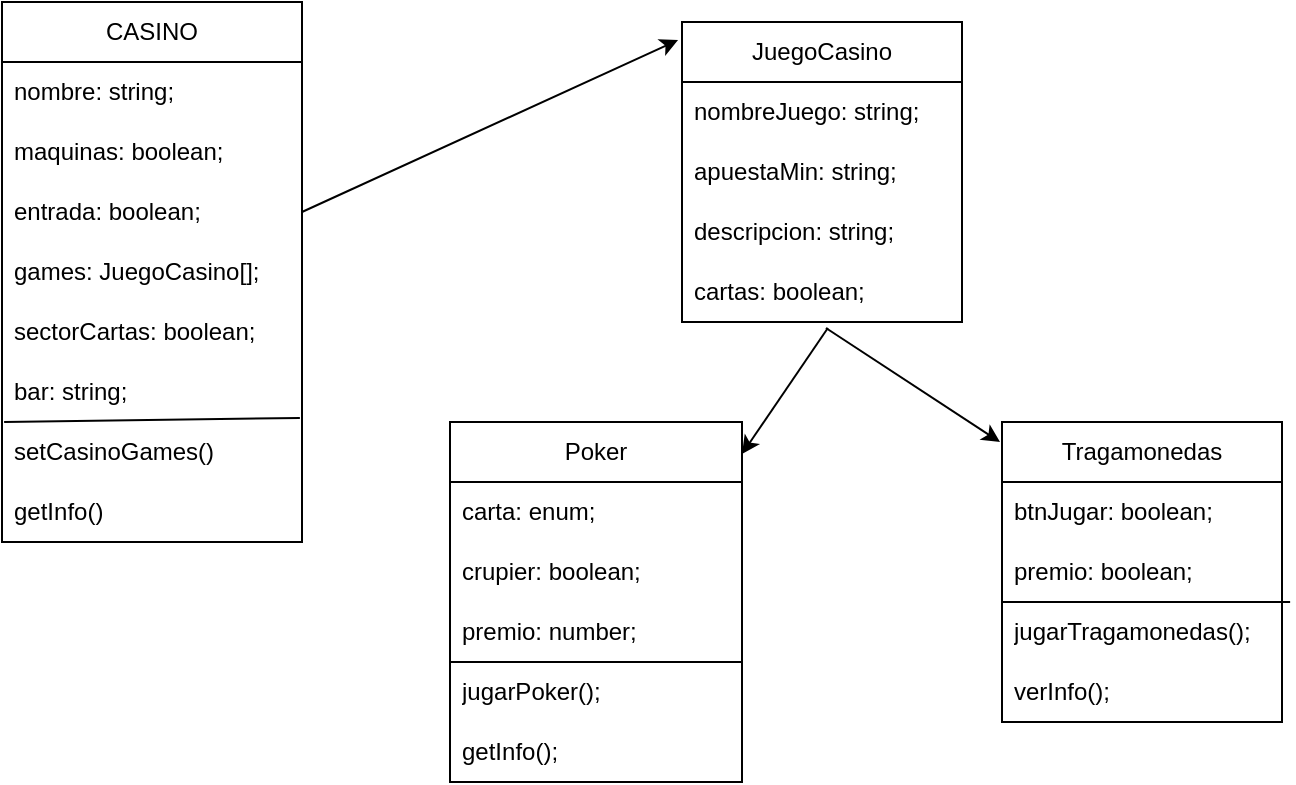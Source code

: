 <mxfile version="21.0.8" type="google"><diagram name="Página-1" id="2LXVm6Yb0fRM5qLS8iL_"><mxGraphModel grid="1" page="1" gridSize="10" guides="1" tooltips="1" connect="1" arrows="1" fold="1" pageScale="1" pageWidth="827" pageHeight="1169" math="0" shadow="0"><root><mxCell id="0"/><mxCell id="1" parent="0"/><mxCell id="Hm6eipct5yTfAVbPlkHb-1" value="CASINO" style="swimlane;fontStyle=0;childLayout=stackLayout;horizontal=1;startSize=30;horizontalStack=0;resizeParent=1;resizeParentMax=0;resizeLast=0;collapsible=1;marginBottom=0;whiteSpace=wrap;html=1;direction=east;" vertex="1" parent="1"><mxGeometry x="50" y="30" width="150" height="270" as="geometry"/></mxCell><mxCell id="Hm6eipct5yTfAVbPlkHb-2" value="nombre: string;" style="text;strokeColor=none;fillColor=none;align=left;verticalAlign=middle;spacingLeft=4;spacingRight=4;overflow=hidden;points=[[0,0.5],[1,0.5]];portConstraint=eastwest;rotatable=0;whiteSpace=wrap;html=1;" vertex="1" parent="Hm6eipct5yTfAVbPlkHb-1"><mxGeometry y="30" width="150" height="30" as="geometry"/></mxCell><mxCell id="Hm6eipct5yTfAVbPlkHb-3" value="maquinas: boolean;" style="text;strokeColor=none;fillColor=none;align=left;verticalAlign=middle;spacingLeft=4;spacingRight=4;overflow=hidden;points=[[0,0.5],[1,0.5]];portConstraint=eastwest;rotatable=0;whiteSpace=wrap;html=1;" vertex="1" parent="Hm6eipct5yTfAVbPlkHb-1"><mxGeometry y="60" width="150" height="30" as="geometry"/></mxCell><mxCell id="Hm6eipct5yTfAVbPlkHb-4" value="entrada: boolean;" style="text;strokeColor=none;fillColor=none;align=left;verticalAlign=middle;spacingLeft=4;spacingRight=4;overflow=hidden;points=[[0,0.5],[1,0.5]];portConstraint=eastwest;rotatable=0;whiteSpace=wrap;html=1;" vertex="1" parent="Hm6eipct5yTfAVbPlkHb-1"><mxGeometry y="90" width="150" height="30" as="geometry"/></mxCell><mxCell id="Hm6eipct5yTfAVbPlkHb-5" value="games: JuegoCasino[];" style="text;strokeColor=none;fillColor=none;align=left;verticalAlign=middle;spacingLeft=4;spacingRight=4;overflow=hidden;points=[[0,0.5],[1,0.5]];portConstraint=eastwest;rotatable=0;whiteSpace=wrap;html=1;" vertex="1" parent="Hm6eipct5yTfAVbPlkHb-1"><mxGeometry y="120" width="150" height="30" as="geometry"/></mxCell><mxCell id="Hm6eipct5yTfAVbPlkHb-6" value="sectorCartas: boolean;" style="text;strokeColor=none;fillColor=none;align=left;verticalAlign=middle;spacingLeft=4;spacingRight=4;overflow=hidden;points=[[0,0.5],[1,0.5]];portConstraint=eastwest;rotatable=0;whiteSpace=wrap;html=1;" vertex="1" parent="Hm6eipct5yTfAVbPlkHb-1"><mxGeometry y="150" width="150" height="30" as="geometry"/></mxCell><mxCell id="Hm6eipct5yTfAVbPlkHb-7" value="bar: string;" style="text;strokeColor=none;fillColor=none;align=left;verticalAlign=middle;spacingLeft=4;spacingRight=4;overflow=hidden;points=[[0,0.5],[1,0.5]];portConstraint=eastwest;rotatable=0;whiteSpace=wrap;html=1;" vertex="1" parent="Hm6eipct5yTfAVbPlkHb-1"><mxGeometry y="180" width="150" height="30" as="geometry"/></mxCell><mxCell id="Hm6eipct5yTfAVbPlkHb-11" value="" style="endArrow=none;html=1;rounded=0;exitX=0.007;exitY=0;exitDx=0;exitDy=0;exitPerimeter=0;entryX=0.993;entryY=-0.067;entryDx=0;entryDy=0;entryPerimeter=0;" edge="1" parent="Hm6eipct5yTfAVbPlkHb-1" source="Hm6eipct5yTfAVbPlkHb-9" target="Hm6eipct5yTfAVbPlkHb-9"><mxGeometry width="50" height="50" relative="1" as="geometry"><mxPoint x="40" y="230" as="sourcePoint"/><mxPoint x="90" y="180" as="targetPoint"/></mxGeometry></mxCell><mxCell id="Hm6eipct5yTfAVbPlkHb-9" value="setCasinoGames()" style="text;strokeColor=none;fillColor=none;align=left;verticalAlign=middle;spacingLeft=4;spacingRight=4;overflow=hidden;points=[[0,0.5],[1,0.5]];portConstraint=eastwest;rotatable=0;whiteSpace=wrap;html=1;" vertex="1" parent="Hm6eipct5yTfAVbPlkHb-1"><mxGeometry y="210" width="150" height="30" as="geometry"/></mxCell><mxCell id="Hm6eipct5yTfAVbPlkHb-8" value="getInfo()" style="text;strokeColor=none;fillColor=none;align=left;verticalAlign=middle;spacingLeft=4;spacingRight=4;overflow=hidden;points=[[0,0.5],[1,0.5]];portConstraint=eastwest;rotatable=0;whiteSpace=wrap;html=1;" vertex="1" parent="Hm6eipct5yTfAVbPlkHb-1"><mxGeometry y="240" width="150" height="30" as="geometry"/></mxCell><mxCell id="Hm6eipct5yTfAVbPlkHb-12" value="JuegoCasino" style="swimlane;fontStyle=0;childLayout=stackLayout;horizontal=1;startSize=30;horizontalStack=0;resizeParent=1;resizeParentMax=0;resizeLast=0;collapsible=1;marginBottom=0;whiteSpace=wrap;html=1;" vertex="1" parent="1"><mxGeometry x="390" y="40" width="140" height="150" as="geometry"/></mxCell><mxCell id="Hm6eipct5yTfAVbPlkHb-13" value="nombreJuego: string;" style="text;strokeColor=none;fillColor=none;align=left;verticalAlign=middle;spacingLeft=4;spacingRight=4;overflow=hidden;points=[[0,0.5],[1,0.5]];portConstraint=eastwest;rotatable=0;whiteSpace=wrap;html=1;" vertex="1" parent="Hm6eipct5yTfAVbPlkHb-12"><mxGeometry y="30" width="140" height="30" as="geometry"/></mxCell><mxCell id="Hm6eipct5yTfAVbPlkHb-14" value="apuestaMin: string;" style="text;strokeColor=none;fillColor=none;align=left;verticalAlign=middle;spacingLeft=4;spacingRight=4;overflow=hidden;points=[[0,0.5],[1,0.5]];portConstraint=eastwest;rotatable=0;whiteSpace=wrap;html=1;" vertex="1" parent="Hm6eipct5yTfAVbPlkHb-12"><mxGeometry y="60" width="140" height="30" as="geometry"/></mxCell><mxCell id="Hm6eipct5yTfAVbPlkHb-15" value="descripcion: string;" style="text;strokeColor=none;fillColor=none;align=left;verticalAlign=middle;spacingLeft=4;spacingRight=4;overflow=hidden;points=[[0,0.5],[1,0.5]];portConstraint=eastwest;rotatable=0;whiteSpace=wrap;html=1;" vertex="1" parent="Hm6eipct5yTfAVbPlkHb-12"><mxGeometry y="90" width="140" height="30" as="geometry"/></mxCell><mxCell id="Hm6eipct5yTfAVbPlkHb-17" value="cartas: boolean;" style="text;strokeColor=none;fillColor=none;align=left;verticalAlign=middle;spacingLeft=4;spacingRight=4;overflow=hidden;points=[[0,0.5],[1,0.5]];portConstraint=eastwest;rotatable=0;whiteSpace=wrap;html=1;" vertex="1" parent="Hm6eipct5yTfAVbPlkHb-12"><mxGeometry y="120" width="140" height="30" as="geometry"/></mxCell><mxCell id="Hm6eipct5yTfAVbPlkHb-19" value="Poker" style="swimlane;fontStyle=0;childLayout=stackLayout;horizontal=1;startSize=30;horizontalStack=0;resizeParent=1;resizeParentMax=0;resizeLast=0;collapsible=1;marginBottom=0;whiteSpace=wrap;html=1;" vertex="1" parent="1"><mxGeometry x="274" y="240" width="146" height="180" as="geometry"/></mxCell><mxCell id="Hm6eipct5yTfAVbPlkHb-20" value="carta: enum;" style="text;strokeColor=none;fillColor=none;align=left;verticalAlign=middle;spacingLeft=4;spacingRight=4;overflow=hidden;points=[[0,0.5],[1,0.5]];portConstraint=eastwest;rotatable=0;whiteSpace=wrap;html=1;" vertex="1" parent="Hm6eipct5yTfAVbPlkHb-19"><mxGeometry y="30" width="146" height="30" as="geometry"/></mxCell><mxCell id="Hm6eipct5yTfAVbPlkHb-21" value="crupier: boolean;" style="text;strokeColor=none;fillColor=none;align=left;verticalAlign=middle;spacingLeft=4;spacingRight=4;overflow=hidden;points=[[0,0.5],[1,0.5]];portConstraint=eastwest;rotatable=0;whiteSpace=wrap;html=1;" vertex="1" parent="Hm6eipct5yTfAVbPlkHb-19"><mxGeometry y="60" width="146" height="30" as="geometry"/></mxCell><mxCell id="Hm6eipct5yTfAVbPlkHb-22" value="premio: number;" style="text;strokeColor=none;fillColor=none;align=left;verticalAlign=middle;spacingLeft=4;spacingRight=4;overflow=hidden;points=[[0,0.5],[1,0.5]];portConstraint=eastwest;rotatable=0;whiteSpace=wrap;html=1;" vertex="1" parent="Hm6eipct5yTfAVbPlkHb-19"><mxGeometry y="90" width="146" height="30" as="geometry"/></mxCell><mxCell id="Hm6eipct5yTfAVbPlkHb-24" value="" style="endArrow=none;html=1;rounded=0;" edge="1" parent="Hm6eipct5yTfAVbPlkHb-19"><mxGeometry width="50" height="50" relative="1" as="geometry"><mxPoint y="120" as="sourcePoint"/><mxPoint x="146" y="120" as="targetPoint"/></mxGeometry></mxCell><mxCell id="Hm6eipct5yTfAVbPlkHb-16" value="jugarPoker();" style="text;strokeColor=none;fillColor=none;align=left;verticalAlign=middle;spacingLeft=4;spacingRight=4;overflow=hidden;points=[[0,0.5],[1,0.5]];portConstraint=eastwest;rotatable=0;whiteSpace=wrap;html=1;" vertex="1" parent="Hm6eipct5yTfAVbPlkHb-19"><mxGeometry y="120" width="146" height="30" as="geometry"/></mxCell><mxCell id="Hm6eipct5yTfAVbPlkHb-18" value="getInfo();" style="text;strokeColor=none;fillColor=none;align=left;verticalAlign=middle;spacingLeft=4;spacingRight=4;overflow=hidden;points=[[0,0.5],[1,0.5]];portConstraint=eastwest;rotatable=0;whiteSpace=wrap;html=1;" vertex="1" parent="Hm6eipct5yTfAVbPlkHb-19"><mxGeometry y="150" width="146" height="30" as="geometry"/></mxCell><mxCell id="Hm6eipct5yTfAVbPlkHb-26" value="Tragamonedas" style="swimlane;fontStyle=0;childLayout=stackLayout;horizontal=1;startSize=30;horizontalStack=0;resizeParent=1;resizeParentMax=0;resizeLast=0;collapsible=1;marginBottom=0;whiteSpace=wrap;html=1;" vertex="1" parent="1"><mxGeometry x="550" y="240" width="140" height="150" as="geometry"/></mxCell><mxCell id="Hm6eipct5yTfAVbPlkHb-27" value="btnJugar: boolean;" style="text;strokeColor=none;fillColor=none;align=left;verticalAlign=middle;spacingLeft=4;spacingRight=4;overflow=hidden;points=[[0,0.5],[1,0.5]];portConstraint=eastwest;rotatable=0;whiteSpace=wrap;html=1;" vertex="1" parent="Hm6eipct5yTfAVbPlkHb-26"><mxGeometry y="30" width="140" height="30" as="geometry"/></mxCell><mxCell id="Hm6eipct5yTfAVbPlkHb-28" value="premio: boolean;" style="text;strokeColor=none;fillColor=none;align=left;verticalAlign=middle;spacingLeft=4;spacingRight=4;overflow=hidden;points=[[0,0.5],[1,0.5]];portConstraint=eastwest;rotatable=0;whiteSpace=wrap;html=1;" vertex="1" parent="Hm6eipct5yTfAVbPlkHb-26"><mxGeometry y="60" width="140" height="30" as="geometry"/></mxCell><mxCell id="Hm6eipct5yTfAVbPlkHb-31" value="" style="endArrow=none;html=1;rounded=0;entryX=1.029;entryY=0;entryDx=0;entryDy=0;entryPerimeter=0;" edge="1" parent="Hm6eipct5yTfAVbPlkHb-26" target="Hm6eipct5yTfAVbPlkHb-29"><mxGeometry width="50" height="50" relative="1" as="geometry"><mxPoint y="90" as="sourcePoint"/><mxPoint x="110" y="90" as="targetPoint"/></mxGeometry></mxCell><mxCell id="Hm6eipct5yTfAVbPlkHb-29" value="jugarTragamonedas();" style="text;strokeColor=none;fillColor=none;align=left;verticalAlign=middle;spacingLeft=4;spacingRight=4;overflow=hidden;points=[[0,0.5],[1,0.5]];portConstraint=eastwest;rotatable=0;whiteSpace=wrap;html=1;" vertex="1" parent="Hm6eipct5yTfAVbPlkHb-26"><mxGeometry y="90" width="140" height="30" as="geometry"/></mxCell><mxCell id="Hm6eipct5yTfAVbPlkHb-30" value="verInfo();" style="text;strokeColor=none;fillColor=none;align=left;verticalAlign=middle;spacingLeft=4;spacingRight=4;overflow=hidden;points=[[0,0.5],[1,0.5]];portConstraint=eastwest;rotatable=0;whiteSpace=wrap;html=1;" vertex="1" parent="Hm6eipct5yTfAVbPlkHb-26"><mxGeometry y="120" width="140" height="30" as="geometry"/></mxCell><mxCell id="Hm6eipct5yTfAVbPlkHb-32" value="" style="endArrow=classic;html=1;rounded=0;exitX=1;exitY=0.5;exitDx=0;exitDy=0;entryX=-0.014;entryY=0.06;entryDx=0;entryDy=0;entryPerimeter=0;" edge="1" parent="1" source="Hm6eipct5yTfAVbPlkHb-4" target="Hm6eipct5yTfAVbPlkHb-12"><mxGeometry width="50" height="50" relative="1" as="geometry"><mxPoint x="390" y="260" as="sourcePoint"/><mxPoint x="440" y="210" as="targetPoint"/></mxGeometry></mxCell><mxCell id="Hm6eipct5yTfAVbPlkHb-33" value="" style="endArrow=classic;html=1;rounded=0;exitX=0.521;exitY=1.1;exitDx=0;exitDy=0;exitPerimeter=0;entryX=1;entryY=0.089;entryDx=0;entryDy=0;entryPerimeter=0;" edge="1" parent="1" source="Hm6eipct5yTfAVbPlkHb-17" target="Hm6eipct5yTfAVbPlkHb-19"><mxGeometry width="50" height="50" relative="1" as="geometry"><mxPoint x="490" y="250" as="sourcePoint"/><mxPoint x="430" y="340" as="targetPoint"/></mxGeometry></mxCell><mxCell id="Hm6eipct5yTfAVbPlkHb-34" value="" style="endArrow=classic;html=1;rounded=0;exitX=0.514;exitY=1.1;exitDx=0;exitDy=0;exitPerimeter=0;entryX=-0.007;entryY=0.067;entryDx=0;entryDy=0;entryPerimeter=0;" edge="1" parent="1" source="Hm6eipct5yTfAVbPlkHb-17" target="Hm6eipct5yTfAVbPlkHb-26"><mxGeometry width="50" height="50" relative="1" as="geometry"><mxPoint x="470" y="330" as="sourcePoint"/><mxPoint x="520" y="280" as="targetPoint"/></mxGeometry></mxCell></root></mxGraphModel></diagram></mxfile>